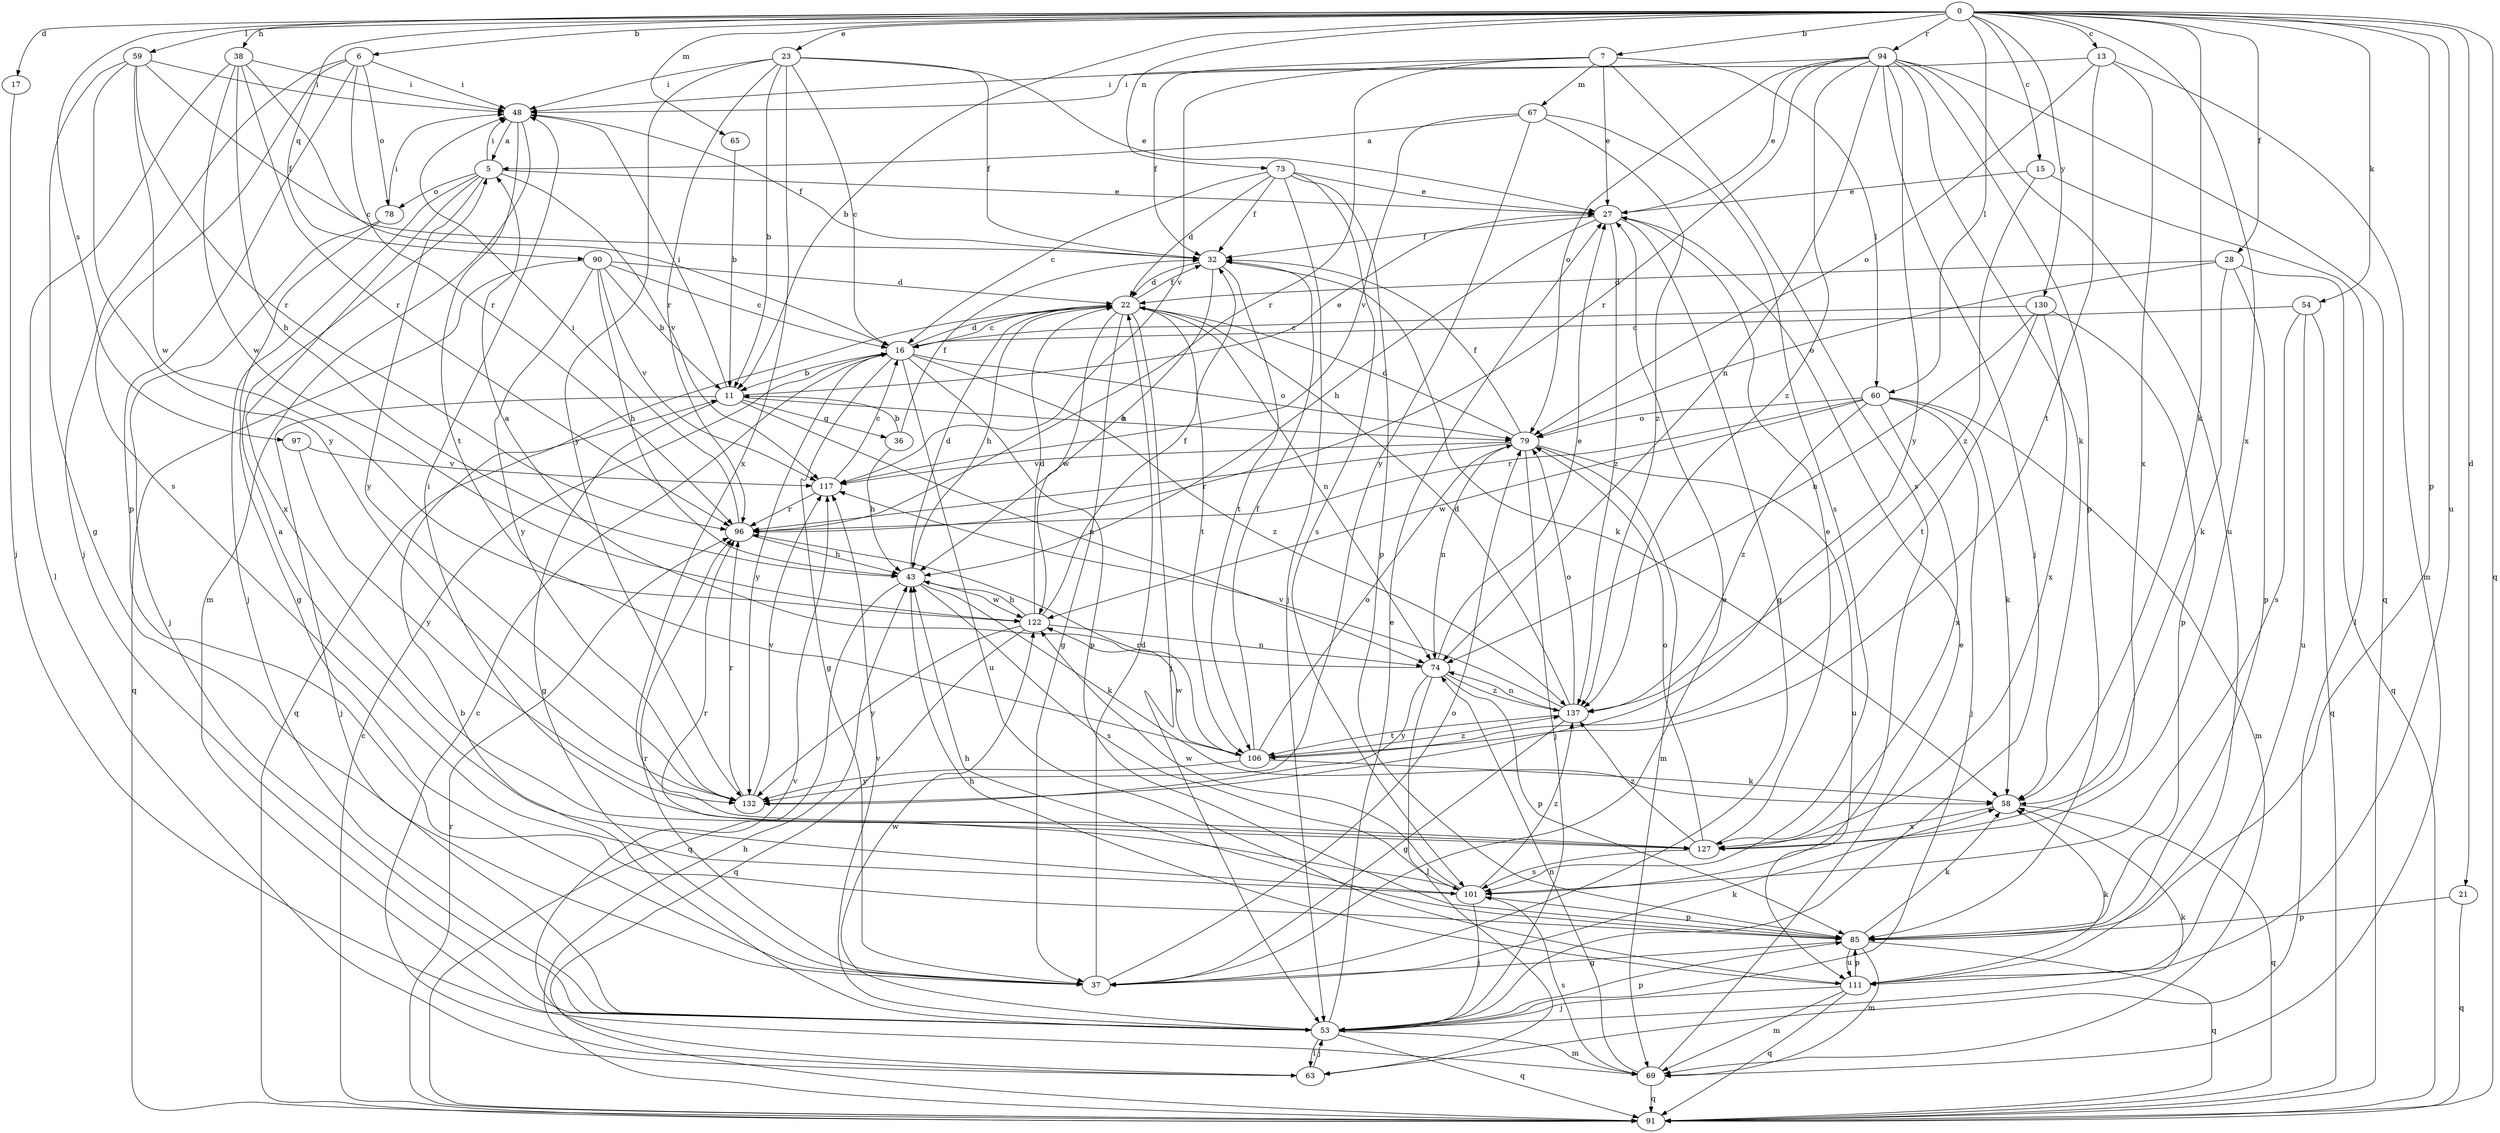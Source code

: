strict digraph  {
0;
5;
6;
7;
11;
13;
15;
16;
17;
21;
22;
23;
27;
28;
32;
36;
37;
38;
43;
48;
53;
54;
58;
59;
60;
63;
65;
67;
69;
73;
74;
78;
79;
85;
90;
91;
94;
96;
97;
101;
106;
111;
117;
122;
127;
130;
132;
137;
0 -> 6  [label=b];
0 -> 7  [label=b];
0 -> 11  [label=b];
0 -> 13  [label=c];
0 -> 15  [label=c];
0 -> 17  [label=d];
0 -> 21  [label=d];
0 -> 23  [label=e];
0 -> 28  [label=f];
0 -> 38  [label=h];
0 -> 54  [label=k];
0 -> 58  [label=k];
0 -> 59  [label=l];
0 -> 60  [label=l];
0 -> 65  [label=m];
0 -> 73  [label=n];
0 -> 85  [label=p];
0 -> 90  [label=q];
0 -> 91  [label=q];
0 -> 94  [label=r];
0 -> 97  [label=s];
0 -> 111  [label=u];
0 -> 127  [label=x];
0 -> 130  [label=y];
5 -> 27  [label=e];
5 -> 48  [label=i];
5 -> 53  [label=j];
5 -> 78  [label=o];
5 -> 117  [label=v];
5 -> 127  [label=x];
5 -> 132  [label=y];
6 -> 48  [label=i];
6 -> 53  [label=j];
6 -> 78  [label=o];
6 -> 85  [label=p];
6 -> 96  [label=r];
6 -> 101  [label=s];
7 -> 27  [label=e];
7 -> 32  [label=f];
7 -> 60  [label=l];
7 -> 67  [label=m];
7 -> 96  [label=r];
7 -> 101  [label=s];
7 -> 117  [label=v];
11 -> 27  [label=e];
11 -> 36  [label=g];
11 -> 37  [label=g];
11 -> 48  [label=i];
11 -> 53  [label=j];
11 -> 74  [label=n];
11 -> 79  [label=o];
13 -> 48  [label=i];
13 -> 69  [label=m];
13 -> 79  [label=o];
13 -> 106  [label=t];
13 -> 127  [label=x];
15 -> 27  [label=e];
15 -> 63  [label=l];
15 -> 137  [label=z];
16 -> 11  [label=b];
16 -> 22  [label=d];
16 -> 37  [label=g];
16 -> 79  [label=o];
16 -> 85  [label=p];
16 -> 111  [label=u];
16 -> 132  [label=y];
16 -> 137  [label=z];
17 -> 53  [label=j];
21 -> 85  [label=p];
21 -> 91  [label=q];
22 -> 16  [label=c];
22 -> 32  [label=f];
22 -> 37  [label=g];
22 -> 43  [label=h];
22 -> 53  [label=j];
22 -> 74  [label=n];
22 -> 91  [label=q];
22 -> 106  [label=t];
22 -> 122  [label=w];
23 -> 11  [label=b];
23 -> 16  [label=c];
23 -> 27  [label=e];
23 -> 32  [label=f];
23 -> 48  [label=i];
23 -> 96  [label=r];
23 -> 127  [label=x];
23 -> 132  [label=y];
27 -> 32  [label=f];
27 -> 37  [label=g];
27 -> 43  [label=h];
27 -> 137  [label=z];
28 -> 22  [label=d];
28 -> 58  [label=k];
28 -> 79  [label=o];
28 -> 85  [label=p];
28 -> 91  [label=q];
32 -> 22  [label=d];
32 -> 43  [label=h];
32 -> 58  [label=k];
32 -> 106  [label=t];
36 -> 11  [label=b];
36 -> 32  [label=f];
36 -> 43  [label=h];
37 -> 22  [label=d];
37 -> 27  [label=e];
37 -> 58  [label=k];
37 -> 79  [label=o];
37 -> 96  [label=r];
38 -> 16  [label=c];
38 -> 43  [label=h];
38 -> 48  [label=i];
38 -> 63  [label=l];
38 -> 96  [label=r];
38 -> 122  [label=w];
43 -> 22  [label=d];
43 -> 58  [label=k];
43 -> 91  [label=q];
43 -> 101  [label=s];
43 -> 122  [label=w];
48 -> 5  [label=a];
48 -> 32  [label=f];
48 -> 69  [label=m];
48 -> 106  [label=t];
53 -> 11  [label=b];
53 -> 27  [label=e];
53 -> 58  [label=k];
53 -> 63  [label=l];
53 -> 69  [label=m];
53 -> 85  [label=p];
53 -> 91  [label=q];
53 -> 117  [label=v];
53 -> 122  [label=w];
54 -> 16  [label=c];
54 -> 91  [label=q];
54 -> 101  [label=s];
54 -> 111  [label=u];
58 -> 91  [label=q];
58 -> 127  [label=x];
59 -> 32  [label=f];
59 -> 37  [label=g];
59 -> 48  [label=i];
59 -> 96  [label=r];
59 -> 122  [label=w];
59 -> 132  [label=y];
60 -> 53  [label=j];
60 -> 58  [label=k];
60 -> 69  [label=m];
60 -> 79  [label=o];
60 -> 96  [label=r];
60 -> 122  [label=w];
60 -> 127  [label=x];
60 -> 137  [label=z];
63 -> 16  [label=c];
63 -> 53  [label=j];
63 -> 117  [label=v];
65 -> 11  [label=b];
67 -> 5  [label=a];
67 -> 101  [label=s];
67 -> 117  [label=v];
67 -> 132  [label=y];
67 -> 137  [label=z];
69 -> 27  [label=e];
69 -> 74  [label=n];
69 -> 91  [label=q];
69 -> 101  [label=s];
73 -> 16  [label=c];
73 -> 22  [label=d];
73 -> 27  [label=e];
73 -> 32  [label=f];
73 -> 53  [label=j];
73 -> 85  [label=p];
73 -> 101  [label=s];
74 -> 5  [label=a];
74 -> 27  [label=e];
74 -> 63  [label=l];
74 -> 85  [label=p];
74 -> 132  [label=y];
74 -> 137  [label=z];
78 -> 37  [label=g];
78 -> 48  [label=i];
78 -> 53  [label=j];
79 -> 22  [label=d];
79 -> 32  [label=f];
79 -> 53  [label=j];
79 -> 69  [label=m];
79 -> 74  [label=n];
79 -> 96  [label=r];
79 -> 111  [label=u];
79 -> 117  [label=v];
85 -> 37  [label=g];
85 -> 43  [label=h];
85 -> 58  [label=k];
85 -> 69  [label=m];
85 -> 91  [label=q];
85 -> 111  [label=u];
90 -> 11  [label=b];
90 -> 16  [label=c];
90 -> 22  [label=d];
90 -> 43  [label=h];
90 -> 91  [label=q];
90 -> 117  [label=v];
90 -> 132  [label=y];
91 -> 16  [label=c];
91 -> 43  [label=h];
91 -> 96  [label=r];
94 -> 27  [label=e];
94 -> 48  [label=i];
94 -> 53  [label=j];
94 -> 58  [label=k];
94 -> 74  [label=n];
94 -> 79  [label=o];
94 -> 85  [label=p];
94 -> 91  [label=q];
94 -> 96  [label=r];
94 -> 111  [label=u];
94 -> 132  [label=y];
94 -> 137  [label=z];
96 -> 43  [label=h];
96 -> 48  [label=i];
97 -> 117  [label=v];
97 -> 132  [label=y];
101 -> 5  [label=a];
101 -> 53  [label=j];
101 -> 85  [label=p];
101 -> 96  [label=r];
101 -> 122  [label=w];
101 -> 137  [label=z];
106 -> 32  [label=f];
106 -> 58  [label=k];
106 -> 79  [label=o];
106 -> 96  [label=r];
106 -> 122  [label=w];
106 -> 132  [label=y];
106 -> 137  [label=z];
111 -> 43  [label=h];
111 -> 53  [label=j];
111 -> 58  [label=k];
111 -> 69  [label=m];
111 -> 85  [label=p];
111 -> 91  [label=q];
117 -> 16  [label=c];
117 -> 96  [label=r];
122 -> 22  [label=d];
122 -> 32  [label=f];
122 -> 43  [label=h];
122 -> 74  [label=n];
122 -> 91  [label=q];
122 -> 132  [label=y];
127 -> 27  [label=e];
127 -> 48  [label=i];
127 -> 79  [label=o];
127 -> 101  [label=s];
127 -> 137  [label=z];
130 -> 16  [label=c];
130 -> 74  [label=n];
130 -> 85  [label=p];
130 -> 106  [label=t];
130 -> 127  [label=x];
132 -> 96  [label=r];
132 -> 117  [label=v];
137 -> 22  [label=d];
137 -> 37  [label=g];
137 -> 74  [label=n];
137 -> 79  [label=o];
137 -> 106  [label=t];
137 -> 117  [label=v];
}

